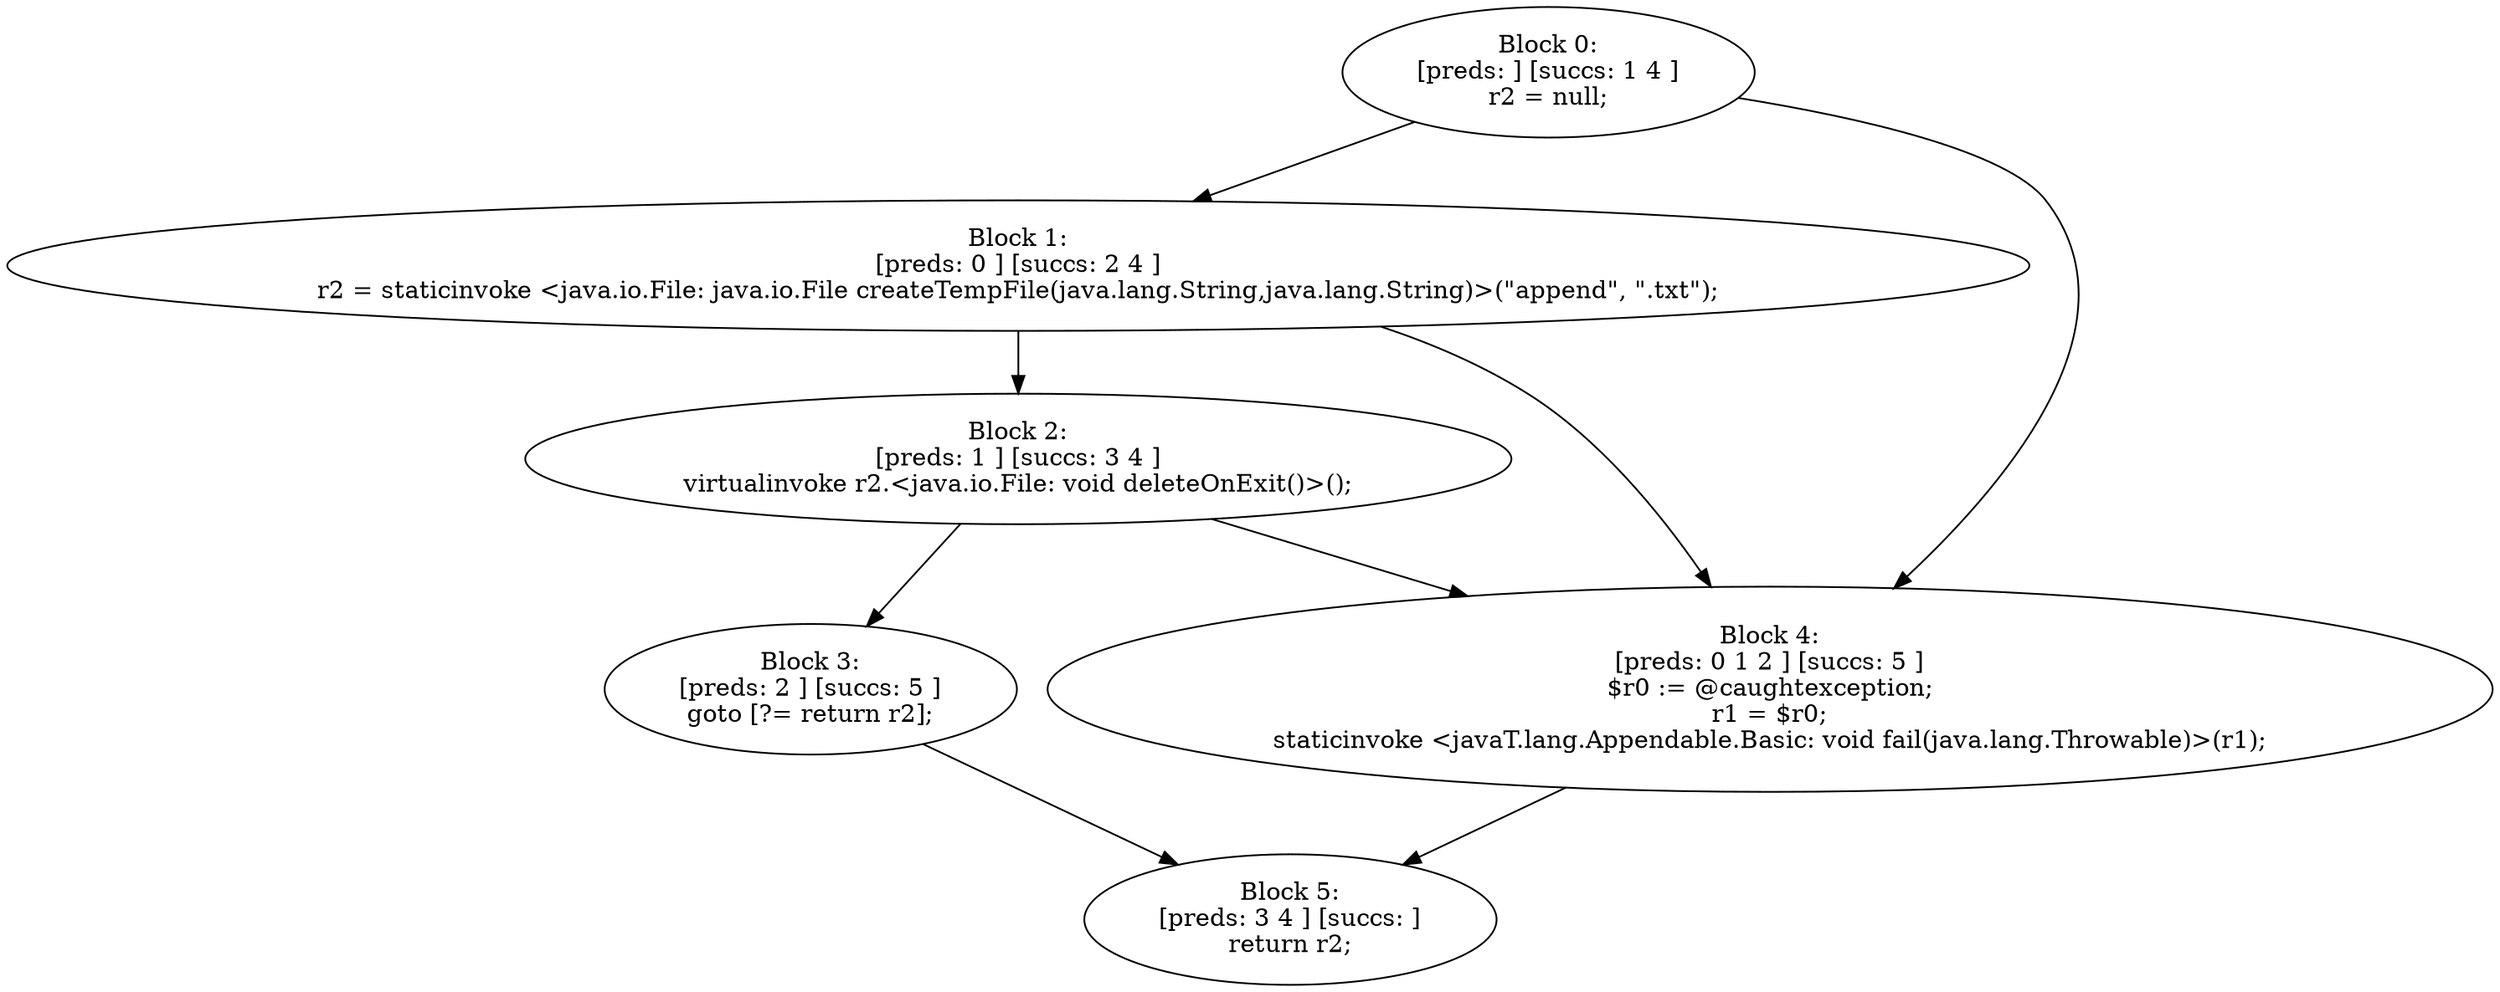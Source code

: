 digraph "unitGraph" {
    "Block 0:
[preds: ] [succs: 1 4 ]
r2 = null;
"
    "Block 1:
[preds: 0 ] [succs: 2 4 ]
r2 = staticinvoke <java.io.File: java.io.File createTempFile(java.lang.String,java.lang.String)>(\"append\", \".txt\");
"
    "Block 2:
[preds: 1 ] [succs: 3 4 ]
virtualinvoke r2.<java.io.File: void deleteOnExit()>();
"
    "Block 3:
[preds: 2 ] [succs: 5 ]
goto [?= return r2];
"
    "Block 4:
[preds: 0 1 2 ] [succs: 5 ]
$r0 := @caughtexception;
r1 = $r0;
staticinvoke <javaT.lang.Appendable.Basic: void fail(java.lang.Throwable)>(r1);
"
    "Block 5:
[preds: 3 4 ] [succs: ]
return r2;
"
    "Block 0:
[preds: ] [succs: 1 4 ]
r2 = null;
"->"Block 1:
[preds: 0 ] [succs: 2 4 ]
r2 = staticinvoke <java.io.File: java.io.File createTempFile(java.lang.String,java.lang.String)>(\"append\", \".txt\");
";
    "Block 0:
[preds: ] [succs: 1 4 ]
r2 = null;
"->"Block 4:
[preds: 0 1 2 ] [succs: 5 ]
$r0 := @caughtexception;
r1 = $r0;
staticinvoke <javaT.lang.Appendable.Basic: void fail(java.lang.Throwable)>(r1);
";
    "Block 1:
[preds: 0 ] [succs: 2 4 ]
r2 = staticinvoke <java.io.File: java.io.File createTempFile(java.lang.String,java.lang.String)>(\"append\", \".txt\");
"->"Block 2:
[preds: 1 ] [succs: 3 4 ]
virtualinvoke r2.<java.io.File: void deleteOnExit()>();
";
    "Block 1:
[preds: 0 ] [succs: 2 4 ]
r2 = staticinvoke <java.io.File: java.io.File createTempFile(java.lang.String,java.lang.String)>(\"append\", \".txt\");
"->"Block 4:
[preds: 0 1 2 ] [succs: 5 ]
$r0 := @caughtexception;
r1 = $r0;
staticinvoke <javaT.lang.Appendable.Basic: void fail(java.lang.Throwable)>(r1);
";
    "Block 2:
[preds: 1 ] [succs: 3 4 ]
virtualinvoke r2.<java.io.File: void deleteOnExit()>();
"->"Block 3:
[preds: 2 ] [succs: 5 ]
goto [?= return r2];
";
    "Block 2:
[preds: 1 ] [succs: 3 4 ]
virtualinvoke r2.<java.io.File: void deleteOnExit()>();
"->"Block 4:
[preds: 0 1 2 ] [succs: 5 ]
$r0 := @caughtexception;
r1 = $r0;
staticinvoke <javaT.lang.Appendable.Basic: void fail(java.lang.Throwable)>(r1);
";
    "Block 3:
[preds: 2 ] [succs: 5 ]
goto [?= return r2];
"->"Block 5:
[preds: 3 4 ] [succs: ]
return r2;
";
    "Block 4:
[preds: 0 1 2 ] [succs: 5 ]
$r0 := @caughtexception;
r1 = $r0;
staticinvoke <javaT.lang.Appendable.Basic: void fail(java.lang.Throwable)>(r1);
"->"Block 5:
[preds: 3 4 ] [succs: ]
return r2;
";
}
